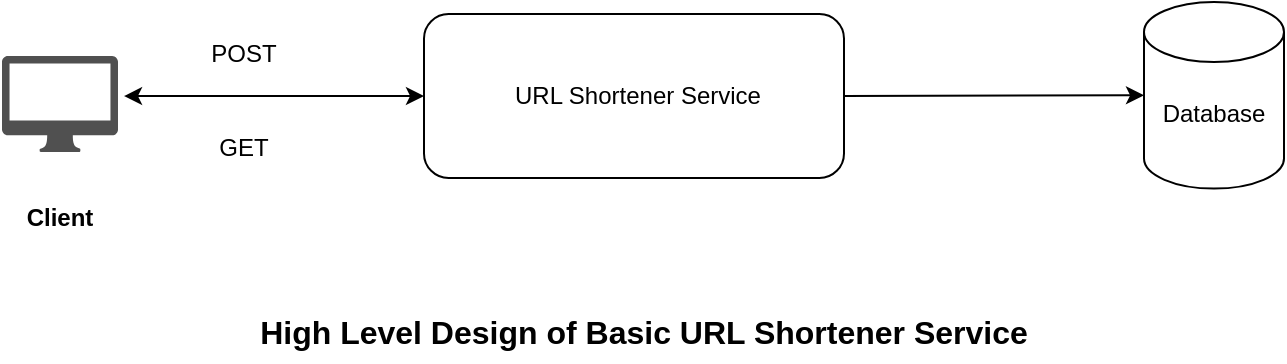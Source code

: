 <mxfile version="28.1.2">
  <diagram name="Page-1" id="1BqeDNmZhvdw77BlNDJN">
    <mxGraphModel dx="2896" dy="1119" grid="1" gridSize="10" guides="1" tooltips="1" connect="1" arrows="1" fold="1" page="1" pageScale="1" pageWidth="827" pageHeight="1169" math="0" shadow="0">
      <root>
        <mxCell id="0" />
        <mxCell id="1" parent="0" />
        <mxCell id="K6JSqoxQP3qw9iLpx92t-1" value="" style="sketch=0;pointerEvents=1;shadow=0;dashed=0;html=1;strokeColor=none;fillColor=#505050;labelPosition=center;verticalLabelPosition=bottom;verticalAlign=top;outlineConnect=0;align=center;shape=mxgraph.office.devices.mac_client;" vertex="1" parent="1">
          <mxGeometry x="99" y="477" width="58" height="48" as="geometry" />
        </mxCell>
        <mxCell id="K6JSqoxQP3qw9iLpx92t-4" value="" style="rounded=1;whiteSpace=wrap;html=1;" vertex="1" parent="1">
          <mxGeometry x="310" y="456" width="210" height="82" as="geometry" />
        </mxCell>
        <mxCell id="K6JSqoxQP3qw9iLpx92t-5" value="" style="shape=cylinder3;whiteSpace=wrap;html=1;boundedLbl=1;backgroundOutline=1;size=15;aspect=fixed;" vertex="1" parent="1">
          <mxGeometry x="670" y="450" width="70" height="93.3" as="geometry" />
        </mxCell>
        <mxCell id="K6JSqoxQP3qw9iLpx92t-6" value="URL Shortener Service" style="text;html=1;align=center;verticalAlign=middle;whiteSpace=wrap;rounded=0;" vertex="1" parent="1">
          <mxGeometry x="352" y="482" width="130" height="30" as="geometry" />
        </mxCell>
        <mxCell id="K6JSqoxQP3qw9iLpx92t-7" value="" style="endArrow=classic;html=1;rounded=0;exitX=1;exitY=0.5;exitDx=0;exitDy=0;entryX=0;entryY=0.5;entryDx=0;entryDy=0;entryPerimeter=0;" edge="1" parent="1" source="K6JSqoxQP3qw9iLpx92t-4" target="K6JSqoxQP3qw9iLpx92t-5">
          <mxGeometry width="50" height="50" relative="1" as="geometry">
            <mxPoint x="460" y="600" as="sourcePoint" />
            <mxPoint x="510" y="550" as="targetPoint" />
          </mxGeometry>
        </mxCell>
        <mxCell id="K6JSqoxQP3qw9iLpx92t-8" value="Database" style="text;html=1;align=center;verticalAlign=middle;whiteSpace=wrap;rounded=0;" vertex="1" parent="1">
          <mxGeometry x="675" y="491" width="60" height="30" as="geometry" />
        </mxCell>
        <mxCell id="K6JSqoxQP3qw9iLpx92t-9" value="Client" style="text;html=1;align=center;verticalAlign=middle;whiteSpace=wrap;rounded=0;fontStyle=1" vertex="1" parent="1">
          <mxGeometry x="98" y="543.3" width="60" height="30" as="geometry" />
        </mxCell>
        <mxCell id="K6JSqoxQP3qw9iLpx92t-11" value="" style="endArrow=classic;startArrow=classic;html=1;rounded=0;entryX=0;entryY=0.5;entryDx=0;entryDy=0;exitX=1.052;exitY=0.417;exitDx=0;exitDy=0;exitPerimeter=0;" edge="1" parent="1" source="K6JSqoxQP3qw9iLpx92t-1" target="K6JSqoxQP3qw9iLpx92t-4">
          <mxGeometry width="50" height="50" relative="1" as="geometry">
            <mxPoint x="180" y="500" as="sourcePoint" />
            <mxPoint x="440" y="550" as="targetPoint" />
          </mxGeometry>
        </mxCell>
        <mxCell id="K6JSqoxQP3qw9iLpx92t-12" value="POST" style="text;html=1;align=center;verticalAlign=middle;whiteSpace=wrap;rounded=0;" vertex="1" parent="1">
          <mxGeometry x="190" y="461" width="60" height="30" as="geometry" />
        </mxCell>
        <mxCell id="K6JSqoxQP3qw9iLpx92t-13" value="GET" style="text;html=1;align=center;verticalAlign=middle;whiteSpace=wrap;rounded=0;" vertex="1" parent="1">
          <mxGeometry x="190" y="508" width="60" height="30" as="geometry" />
        </mxCell>
        <mxCell id="K6JSqoxQP3qw9iLpx92t-14" value="High Level Design of Basic URL Shortener Service" style="text;html=1;align=center;verticalAlign=middle;whiteSpace=wrap;rounded=0;fontSize=16;fontStyle=1" vertex="1" parent="1">
          <mxGeometry x="160" y="600" width="520" height="30" as="geometry" />
        </mxCell>
      </root>
    </mxGraphModel>
  </diagram>
</mxfile>
